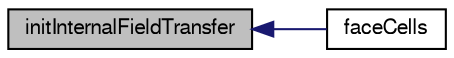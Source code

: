 digraph "initInternalFieldTransfer"
{
  bgcolor="transparent";
  edge [fontname="FreeSans",fontsize="10",labelfontname="FreeSans",labelfontsize="10"];
  node [fontname="FreeSans",fontsize="10",shape=record];
  rankdir="LR";
  Node56 [label="initInternalFieldTransfer",height=0.2,width=0.4,color="black", fillcolor="grey75", style="filled", fontcolor="black"];
  Node56 -> Node57 [dir="back",color="midnightblue",fontsize="10",style="solid",fontname="FreeSans"];
  Node57 [label="faceCells",height=0.2,width=0.4,color="black",URL="$a22794.html#acfa7528cfeee102a905008394641d01c",tooltip="Return faceCell addressing. "];
}
